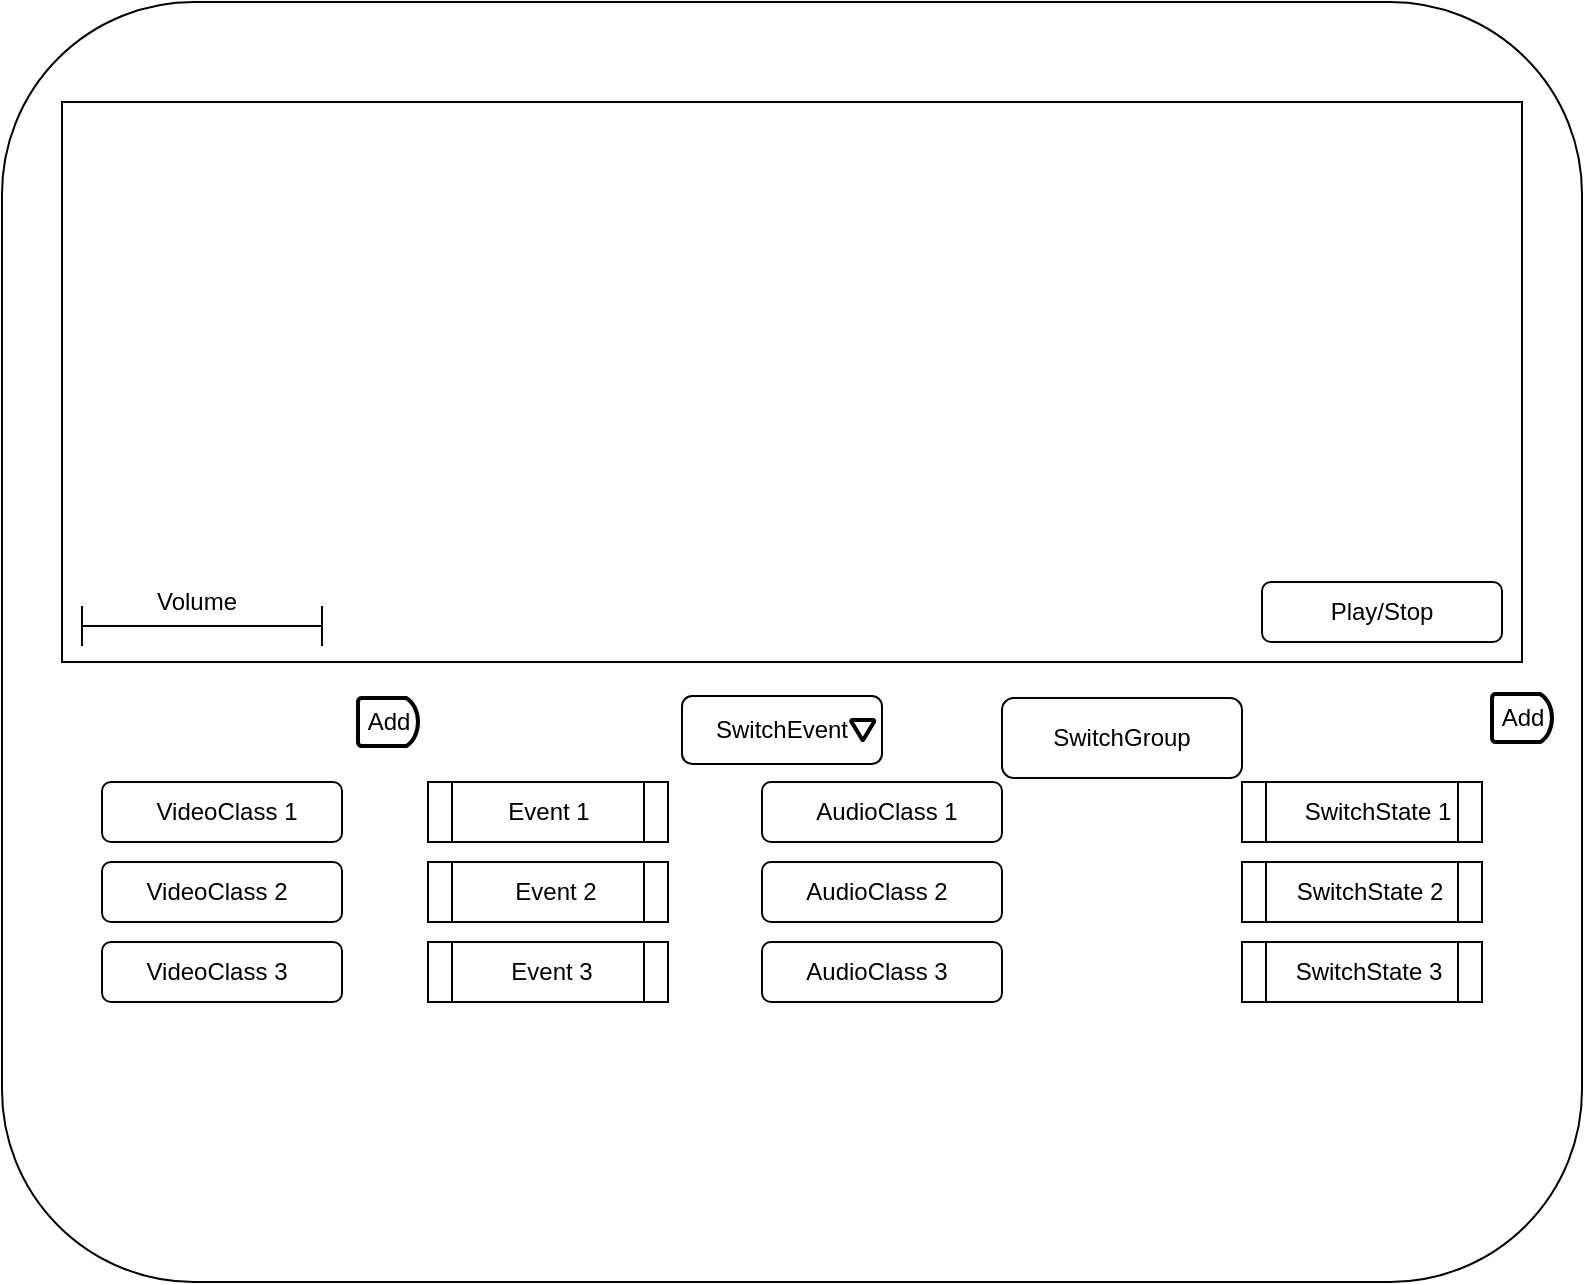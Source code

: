 <mxfile version="12.4.2" type="device" pages="1"><diagram id="YE5I_icrrV1WrXk9gs5h" name="Page-1"><mxGraphModel dx="1074" dy="832" grid="1" gridSize="10" guides="1" tooltips="1" connect="1" arrows="1" fold="1" page="1" pageScale="1" pageWidth="827" pageHeight="1169" math="0" shadow="0"><root><mxCell id="0"/><mxCell id="1" parent="0"/><mxCell id="5wubhejUUx7maYAfxk4E-1" value="" style="rounded=1;whiteSpace=wrap;html=1;imageAspect=1;" parent="1" vertex="1"><mxGeometry x="20" y="70" width="790" height="640" as="geometry"/></mxCell><mxCell id="5wubhejUUx7maYAfxk4E-2" value="" style="rounded=0;whiteSpace=wrap;html=1;" parent="1" vertex="1"><mxGeometry x="50" y="120" width="730" height="280" as="geometry"/></mxCell><mxCell id="FXWqBduW3wvvplEsF2u3-15" value="" style="group" parent="1" vertex="1" connectable="0"><mxGeometry x="193" y="418" width="40" height="24" as="geometry"/></mxCell><mxCell id="FXWqBduW3wvvplEsF2u3-13" value="" style="strokeWidth=2;html=1;shape=mxgraph.flowchart.delay;whiteSpace=wrap;" parent="FXWqBduW3wvvplEsF2u3-15" vertex="1"><mxGeometry x="5" width="30" height="24" as="geometry"/></mxCell><mxCell id="FXWqBduW3wvvplEsF2u3-14" value="Add" style="text;html=1;resizable=0;autosize=1;align=center;verticalAlign=middle;points=[];fillColor=none;strokeColor=none;rounded=0;" parent="FXWqBduW3wvvplEsF2u3-15" vertex="1"><mxGeometry y="2" width="40" height="20" as="geometry"/></mxCell><mxCell id="FXWqBduW3wvvplEsF2u3-17" value="" style="group" parent="1" vertex="1" connectable="0"><mxGeometry x="60" y="360" width="120" height="32" as="geometry"/></mxCell><mxCell id="FXWqBduW3wvvplEsF2u3-2" value="" style="shape=crossbar;whiteSpace=wrap;html=1;rounded=1;" parent="FXWqBduW3wvvplEsF2u3-17" vertex="1"><mxGeometry y="12" width="120" height="20" as="geometry"/></mxCell><mxCell id="FXWqBduW3wvvplEsF2u3-16" value="Volume" style="text;html=1;resizable=0;autosize=1;align=center;verticalAlign=middle;points=[];fillColor=none;strokeColor=none;rounded=0;" parent="FXWqBduW3wvvplEsF2u3-17" vertex="1"><mxGeometry x="27" width="60" height="20" as="geometry"/></mxCell><mxCell id="FXWqBduW3wvvplEsF2u3-19" value="" style="group" parent="1" vertex="1" connectable="0"><mxGeometry x="650" y="360" width="120" height="30" as="geometry"/></mxCell><mxCell id="FXWqBduW3wvvplEsF2u3-3" value="" style="rounded=1;whiteSpace=wrap;html=1;gradientColor=none;" parent="FXWqBduW3wvvplEsF2u3-19" vertex="1"><mxGeometry width="120" height="30" as="geometry"/></mxCell><mxCell id="FXWqBduW3wvvplEsF2u3-18" value="Play/Stop" style="text;html=1;strokeColor=none;fillColor=none;align=center;verticalAlign=middle;whiteSpace=wrap;rounded=0;" parent="FXWqBduW3wvvplEsF2u3-19" vertex="1"><mxGeometry x="10" y="5" width="100" height="20" as="geometry"/></mxCell><mxCell id="FXWqBduW3wvvplEsF2u3-23" value="" style="group" parent="1" vertex="1" connectable="0"><mxGeometry x="70" y="460" width="120" height="30" as="geometry"/></mxCell><mxCell id="FXWqBduW3wvvplEsF2u3-5" value="" style="rounded=1;whiteSpace=wrap;html=1;" parent="FXWqBduW3wvvplEsF2u3-23" vertex="1"><mxGeometry width="120" height="30" as="geometry"/></mxCell><mxCell id="FXWqBduW3wvvplEsF2u3-20" value="VideoClass 1" style="text;html=1;strokeColor=none;fillColor=none;align=center;verticalAlign=middle;whiteSpace=wrap;rounded=0;" parent="FXWqBduW3wvvplEsF2u3-23" vertex="1"><mxGeometry x="15" y="5" width="95" height="20" as="geometry"/></mxCell><mxCell id="FXWqBduW3wvvplEsF2u3-27" value="" style="group" parent="1" vertex="1" connectable="0"><mxGeometry x="70" y="500" width="120" height="30" as="geometry"/></mxCell><mxCell id="FXWqBduW3wvvplEsF2u3-7" value="" style="rounded=1;whiteSpace=wrap;html=1;" parent="FXWqBduW3wvvplEsF2u3-27" vertex="1"><mxGeometry width="120" height="30" as="geometry"/></mxCell><mxCell id="FXWqBduW3wvvplEsF2u3-24" value="VideoClass 2" style="text;html=1;strokeColor=none;fillColor=none;align=center;verticalAlign=middle;whiteSpace=wrap;rounded=0;" parent="FXWqBduW3wvvplEsF2u3-27" vertex="1"><mxGeometry x="15" y="5" width="85" height="20" as="geometry"/></mxCell><mxCell id="FXWqBduW3wvvplEsF2u3-29" value="" style="group" parent="1" vertex="1" connectable="0"><mxGeometry x="70" y="540" width="120" height="30" as="geometry"/></mxCell><mxCell id="FXWqBduW3wvvplEsF2u3-9" value="" style="rounded=1;whiteSpace=wrap;html=1;" parent="FXWqBduW3wvvplEsF2u3-29" vertex="1"><mxGeometry width="120" height="30" as="geometry"/></mxCell><mxCell id="FXWqBduW3wvvplEsF2u3-28" value="VideoClass 3" style="text;html=1;strokeColor=none;fillColor=none;align=center;verticalAlign=middle;whiteSpace=wrap;rounded=0;" parent="FXWqBduW3wvvplEsF2u3-29" vertex="1"><mxGeometry x="10" y="5" width="95" height="20" as="geometry"/></mxCell><mxCell id="FXWqBduW3wvvplEsF2u3-31" value="" style="group" parent="1" vertex="1" connectable="0"><mxGeometry x="233" y="460" width="120" height="30" as="geometry"/></mxCell><mxCell id="FXWqBduW3wvvplEsF2u3-6" value="" style="shape=process;whiteSpace=wrap;html=1;backgroundOutline=1;" parent="FXWqBduW3wvvplEsF2u3-31" vertex="1"><mxGeometry width="120" height="30" as="geometry"/></mxCell><mxCell id="FXWqBduW3wvvplEsF2u3-30" value="Event 1" style="text;html=1;strokeColor=none;fillColor=none;align=center;verticalAlign=middle;whiteSpace=wrap;rounded=0;" parent="FXWqBduW3wvvplEsF2u3-31" vertex="1"><mxGeometry x="24" y="5" width="73" height="20" as="geometry"/></mxCell><mxCell id="FXWqBduW3wvvplEsF2u3-33" value="" style="group" parent="1" vertex="1" connectable="0"><mxGeometry x="233" y="500" width="120" height="30" as="geometry"/></mxCell><mxCell id="FXWqBduW3wvvplEsF2u3-8" value="" style="shape=process;whiteSpace=wrap;html=1;backgroundOutline=1;" parent="FXWqBduW3wvvplEsF2u3-33" vertex="1"><mxGeometry width="120" height="30" as="geometry"/></mxCell><mxCell id="FXWqBduW3wvvplEsF2u3-32" value="Event 2" style="text;html=1;strokeColor=none;fillColor=none;align=center;verticalAlign=middle;whiteSpace=wrap;rounded=0;" parent="FXWqBduW3wvvplEsF2u3-33" vertex="1"><mxGeometry x="21" y="5" width="86" height="20" as="geometry"/></mxCell><mxCell id="FXWqBduW3wvvplEsF2u3-35" value="" style="group" parent="1" vertex="1" connectable="0"><mxGeometry x="233" y="540" width="120" height="30" as="geometry"/></mxCell><mxCell id="FXWqBduW3wvvplEsF2u3-10" value="" style="shape=process;whiteSpace=wrap;html=1;backgroundOutline=1;" parent="FXWqBduW3wvvplEsF2u3-35" vertex="1"><mxGeometry width="120" height="30" as="geometry"/></mxCell><mxCell id="FXWqBduW3wvvplEsF2u3-34" value="Event 3" style="text;html=1;strokeColor=none;fillColor=none;align=center;verticalAlign=middle;whiteSpace=wrap;rounded=0;" parent="FXWqBduW3wvvplEsF2u3-35" vertex="1"><mxGeometry x="17" y="5" width="90" height="20" as="geometry"/></mxCell><mxCell id="haOwt4zebwLIJywc8hY9-1" value="SwitchGroup" style="rounded=1;whiteSpace=wrap;html=1;" parent="1" vertex="1"><mxGeometry x="520" y="418" width="120" height="40" as="geometry"/></mxCell><mxCell id="haOwt4zebwLIJywc8hY9-2" value="" style="group" parent="1" vertex="1" connectable="0"><mxGeometry x="400" y="460" width="120" height="30" as="geometry"/></mxCell><mxCell id="haOwt4zebwLIJywc8hY9-3" value="" style="rounded=1;whiteSpace=wrap;html=1;" parent="haOwt4zebwLIJywc8hY9-2" vertex="1"><mxGeometry width="120" height="30" as="geometry"/></mxCell><mxCell id="haOwt4zebwLIJywc8hY9-4" value="AudioClass 1" style="text;html=1;strokeColor=none;fillColor=none;align=center;verticalAlign=middle;whiteSpace=wrap;rounded=0;" parent="haOwt4zebwLIJywc8hY9-2" vertex="1"><mxGeometry x="15" y="5" width="95" height="20" as="geometry"/></mxCell><mxCell id="haOwt4zebwLIJywc8hY9-5" value="" style="group" parent="1" vertex="1" connectable="0"><mxGeometry x="400" y="500" width="120" height="30" as="geometry"/></mxCell><mxCell id="haOwt4zebwLIJywc8hY9-6" value="" style="rounded=1;whiteSpace=wrap;html=1;" parent="haOwt4zebwLIJywc8hY9-5" vertex="1"><mxGeometry width="120" height="30" as="geometry"/></mxCell><mxCell id="haOwt4zebwLIJywc8hY9-7" value="AudioClass 2" style="text;html=1;strokeColor=none;fillColor=none;align=center;verticalAlign=middle;whiteSpace=wrap;rounded=0;" parent="haOwt4zebwLIJywc8hY9-5" vertex="1"><mxGeometry x="15" y="5" width="85" height="20" as="geometry"/></mxCell><mxCell id="haOwt4zebwLIJywc8hY9-8" value="" style="group" parent="1" vertex="1" connectable="0"><mxGeometry x="400" y="540" width="120" height="30" as="geometry"/></mxCell><mxCell id="haOwt4zebwLIJywc8hY9-9" value="" style="rounded=1;whiteSpace=wrap;html=1;" parent="haOwt4zebwLIJywc8hY9-8" vertex="1"><mxGeometry width="120" height="30" as="geometry"/></mxCell><mxCell id="haOwt4zebwLIJywc8hY9-10" value="AudioClass 3" style="text;html=1;strokeColor=none;fillColor=none;align=center;verticalAlign=middle;whiteSpace=wrap;rounded=0;" parent="haOwt4zebwLIJywc8hY9-8" vertex="1"><mxGeometry x="10" y="5" width="95" height="20" as="geometry"/></mxCell><mxCell id="haOwt4zebwLIJywc8hY9-11" value="" style="group" parent="1" vertex="1" connectable="0"><mxGeometry x="640" y="460" width="130" height="30" as="geometry"/></mxCell><mxCell id="haOwt4zebwLIJywc8hY9-12" value="" style="shape=process;whiteSpace=wrap;html=1;backgroundOutline=1;" parent="haOwt4zebwLIJywc8hY9-11" vertex="1"><mxGeometry width="120" height="30" as="geometry"/></mxCell><mxCell id="haOwt4zebwLIJywc8hY9-13" value="SwitchState 1" style="text;html=1;strokeColor=none;fillColor=none;align=center;verticalAlign=middle;whiteSpace=wrap;rounded=0;" parent="haOwt4zebwLIJywc8hY9-11" vertex="1"><mxGeometry x="26" y="5" width="84" height="20" as="geometry"/></mxCell><mxCell id="haOwt4zebwLIJywc8hY9-14" value="" style="group" parent="1" vertex="1" connectable="0"><mxGeometry x="640" y="500" width="120" height="30" as="geometry"/></mxCell><mxCell id="haOwt4zebwLIJywc8hY9-15" value="" style="shape=process;whiteSpace=wrap;html=1;backgroundOutline=1;" parent="haOwt4zebwLIJywc8hY9-14" vertex="1"><mxGeometry width="120" height="30" as="geometry"/></mxCell><mxCell id="haOwt4zebwLIJywc8hY9-16" value="SwitchState 2" style="text;html=1;strokeColor=none;fillColor=none;align=center;verticalAlign=middle;whiteSpace=wrap;rounded=0;" parent="haOwt4zebwLIJywc8hY9-14" vertex="1"><mxGeometry x="21" y="5" width="86" height="20" as="geometry"/></mxCell><mxCell id="haOwt4zebwLIJywc8hY9-17" value="" style="group" parent="1" vertex="1" connectable="0"><mxGeometry x="640" y="540" width="120" height="30" as="geometry"/></mxCell><mxCell id="haOwt4zebwLIJywc8hY9-18" value="" style="shape=process;whiteSpace=wrap;html=1;backgroundOutline=1;" parent="haOwt4zebwLIJywc8hY9-17" vertex="1"><mxGeometry width="120" height="30" as="geometry"/></mxCell><mxCell id="haOwt4zebwLIJywc8hY9-19" value="SwitchState 3" style="text;html=1;strokeColor=none;fillColor=none;align=center;verticalAlign=middle;whiteSpace=wrap;rounded=0;" parent="haOwt4zebwLIJywc8hY9-17" vertex="1"><mxGeometry x="17" y="5" width="93" height="20" as="geometry"/></mxCell><mxCell id="iYpk4rsaO9SxLf89x2__-1" value="" style="group" vertex="1" connectable="0" parent="1"><mxGeometry x="760" y="416" width="40" height="24" as="geometry"/></mxCell><mxCell id="iYpk4rsaO9SxLf89x2__-2" value="" style="strokeWidth=2;html=1;shape=mxgraph.flowchart.delay;whiteSpace=wrap;" vertex="1" parent="iYpk4rsaO9SxLf89x2__-1"><mxGeometry x="5" width="30" height="24" as="geometry"/></mxCell><mxCell id="iYpk4rsaO9SxLf89x2__-3" value="Add" style="text;html=1;resizable=0;autosize=1;align=center;verticalAlign=middle;points=[];fillColor=none;strokeColor=none;rounded=0;" vertex="1" parent="iYpk4rsaO9SxLf89x2__-1"><mxGeometry y="2" width="40" height="20" as="geometry"/></mxCell><mxCell id="iYpk4rsaO9SxLf89x2__-7" value="" style="group" vertex="1" connectable="0" parent="1"><mxGeometry x="360" y="416" width="100" height="34" as="geometry"/></mxCell><mxCell id="iYpk4rsaO9SxLf89x2__-4" value="SwitchEvent" style="rounded=1;whiteSpace=wrap;html=1;" vertex="1" parent="iYpk4rsaO9SxLf89x2__-7"><mxGeometry y="1" width="100" height="34" as="geometry"/></mxCell><mxCell id="iYpk4rsaO9SxLf89x2__-6" value="" style="strokeWidth=2;html=1;shape=mxgraph.flowchart.merge_or_storage;whiteSpace=wrap;" vertex="1" parent="iYpk4rsaO9SxLf89x2__-7"><mxGeometry x="84.615" y="13" width="11.538" height="10" as="geometry"/></mxCell></root></mxGraphModel></diagram></mxfile>